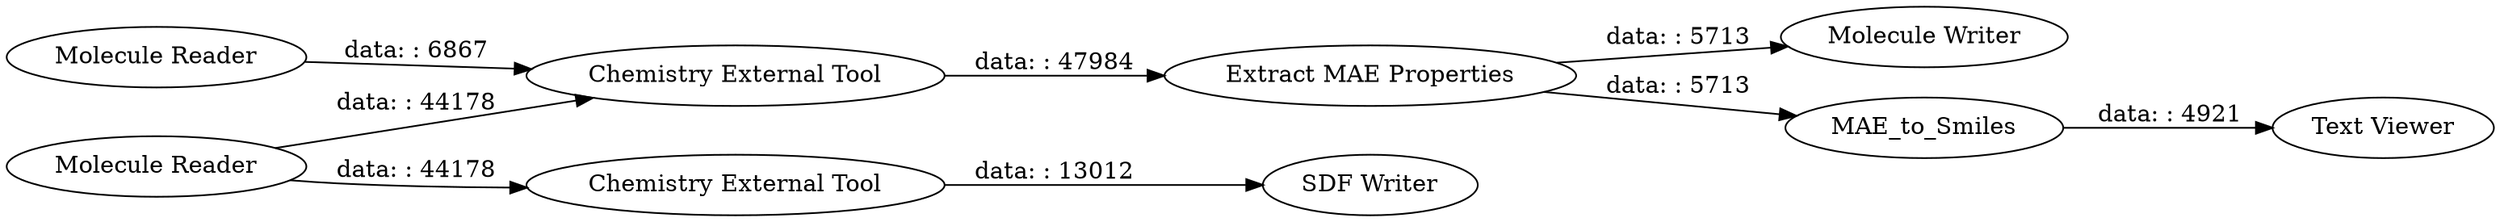 digraph {
	"-979385955855735591_8389" [label="Molecule Writer"]
	"-979385955855735591_8246" [label="Chemistry External Tool"]
	"-979385955855735591_8239" [label="Text Viewer"]
	"-979385955855735591_9160" [label="SDF Writer"]
	"-979385955855735591_8240" [label=MAE_to_Smiles]
	"-979385955855735591_8247" [label="Chemistry External Tool"]
	"-979385955855735591_8229" [label="Molecule Reader"]
	"-979385955855735591_9159" [label="Molecule Reader"]
	"-979385955855735591_8237" [label="Extract MAE Properties"]
	"-979385955855735591_8237" -> "-979385955855735591_8240" [label="data: : 5713"]
	"-979385955855735591_8246" -> "-979385955855735591_8237" [label="data: : 47984"]
	"-979385955855735591_8240" -> "-979385955855735591_8239" [label="data: : 4921"]
	"-979385955855735591_8247" -> "-979385955855735591_9160" [label="data: : 13012"]
	"-979385955855735591_8237" -> "-979385955855735591_8389" [label="data: : 5713"]
	"-979385955855735591_9159" -> "-979385955855735591_8246" [label="data: : 44178"]
	"-979385955855735591_8229" -> "-979385955855735591_8246" [label="data: : 6867"]
	"-979385955855735591_9159" -> "-979385955855735591_8247" [label="data: : 44178"]
	rankdir=LR
}
